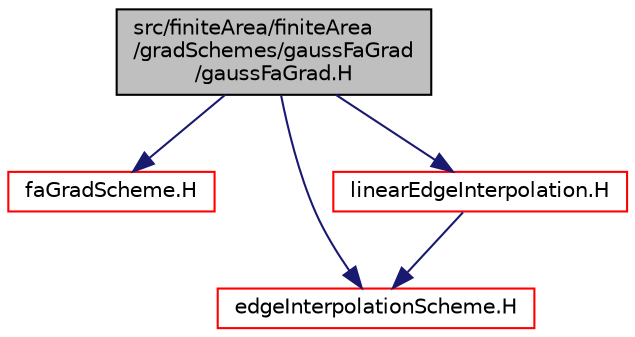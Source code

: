 digraph "src/finiteArea/finiteArea/gradSchemes/gaussFaGrad/gaussFaGrad.H"
{
  bgcolor="transparent";
  edge [fontname="Helvetica",fontsize="10",labelfontname="Helvetica",labelfontsize="10"];
  node [fontname="Helvetica",fontsize="10",shape=record];
  Node1 [label="src/finiteArea/finiteArea\l/gradSchemes/gaussFaGrad\l/gaussFaGrad.H",height=0.2,width=0.4,color="black", fillcolor="grey75", style="filled" fontcolor="black"];
  Node1 -> Node2 [color="midnightblue",fontsize="10",style="solid",fontname="Helvetica"];
  Node2 [label="faGradScheme.H",height=0.2,width=0.4,color="red",URL="$faGradScheme_8H.html"];
  Node1 -> Node3 [color="midnightblue",fontsize="10",style="solid",fontname="Helvetica"];
  Node3 [label="edgeInterpolationScheme.H",height=0.2,width=0.4,color="red",URL="$edgeInterpolationScheme_8H.html"];
  Node1 -> Node4 [color="midnightblue",fontsize="10",style="solid",fontname="Helvetica"];
  Node4 [label="linearEdgeInterpolation.H",height=0.2,width=0.4,color="red",URL="$linearEdgeInterpolation_8H.html"];
  Node4 -> Node3 [color="midnightblue",fontsize="10",style="solid",fontname="Helvetica"];
}
